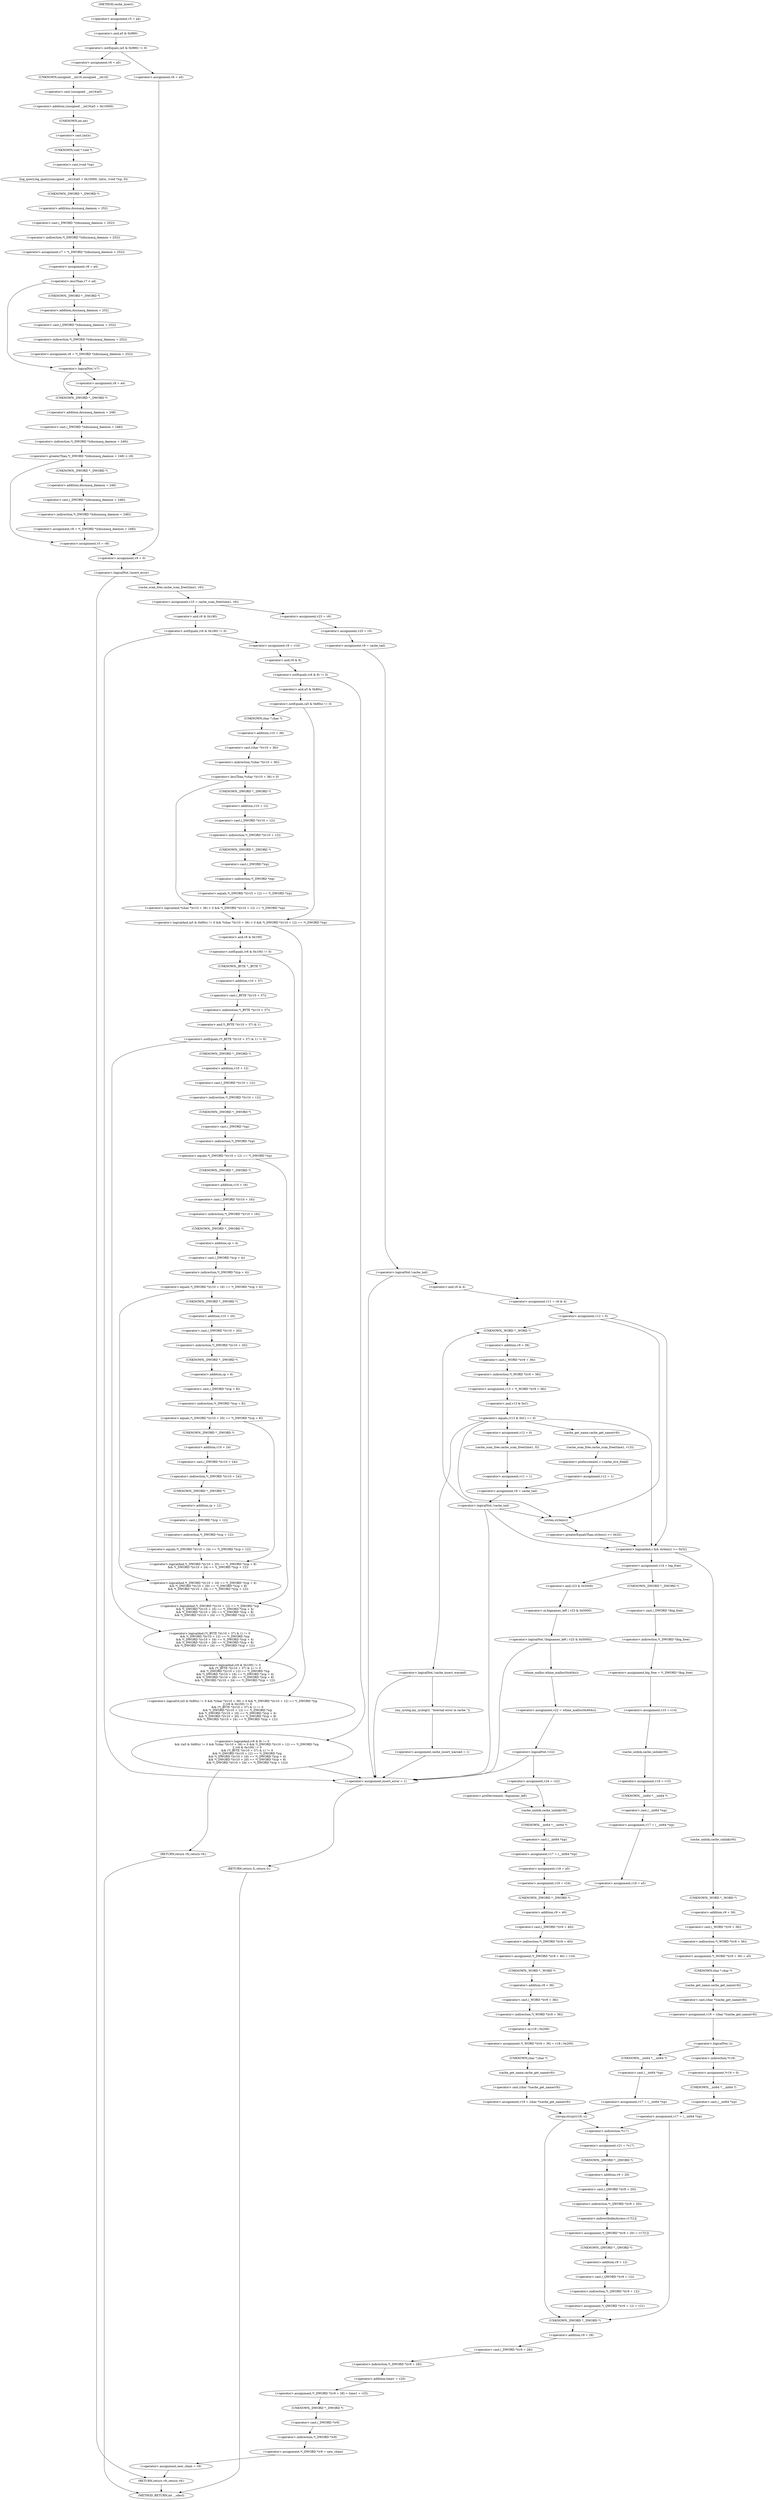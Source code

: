digraph cache_insert {  
"1000148" [label = "(<operator>.assignment,v5 = a4)" ]
"1000152" [label = "(<operator>.notEquals,(a5 & 0x980) != 0)" ]
"1000153" [label = "(<operator>.and,a5 & 0x980)" ]
"1000158" [label = "(<operator>.assignment,v6 = a5)" ]
"1000161" [label = "(log_query,log_query((unsigned __int16)a5 + 0x10000, (int)s, (void *)cp, 0))" ]
"1000162" [label = "(<operator>.addition,(unsigned __int16)a5 + 0x10000)" ]
"1000163" [label = "(<operator>.cast,(unsigned __int16)a5)" ]
"1000164" [label = "(UNKNOWN,unsigned __int16,unsigned __int16)" ]
"1000167" [label = "(<operator>.cast,(int)s)" ]
"1000168" [label = "(UNKNOWN,int,int)" ]
"1000170" [label = "(<operator>.cast,(void *)cp)" ]
"1000171" [label = "(UNKNOWN,void *,void *)" ]
"1000174" [label = "(<operator>.assignment,v7 = *(_DWORD *)(dnsmasq_daemon + 252))" ]
"1000176" [label = "(<operator>.indirection,*(_DWORD *)(dnsmasq_daemon + 252))" ]
"1000177" [label = "(<operator>.cast,(_DWORD *)(dnsmasq_daemon + 252))" ]
"1000178" [label = "(UNKNOWN,_DWORD *,_DWORD *)" ]
"1000179" [label = "(<operator>.addition,dnsmasq_daemon + 252)" ]
"1000182" [label = "(<operator>.assignment,v8 = a4)" ]
"1000186" [label = "(<operator>.lessThan,v7 < a4)" ]
"1000189" [label = "(<operator>.assignment,v8 = *(_DWORD *)(dnsmasq_daemon + 252))" ]
"1000191" [label = "(<operator>.indirection,*(_DWORD *)(dnsmasq_daemon + 252))" ]
"1000192" [label = "(<operator>.cast,(_DWORD *)(dnsmasq_daemon + 252))" ]
"1000193" [label = "(UNKNOWN,_DWORD *,_DWORD *)" ]
"1000194" [label = "(<operator>.addition,dnsmasq_daemon + 252)" ]
"1000198" [label = "(<operator>.logicalNot,!v7)" ]
"1000200" [label = "(<operator>.assignment,v8 = a4)" ]
"1000204" [label = "(<operator>.greaterThan,*(_DWORD *)(dnsmasq_daemon + 248) > v8)" ]
"1000205" [label = "(<operator>.indirection,*(_DWORD *)(dnsmasq_daemon + 248))" ]
"1000206" [label = "(<operator>.cast,(_DWORD *)(dnsmasq_daemon + 248))" ]
"1000207" [label = "(UNKNOWN,_DWORD *,_DWORD *)" ]
"1000208" [label = "(<operator>.addition,dnsmasq_daemon + 248)" ]
"1000212" [label = "(<operator>.assignment,v8 = *(_DWORD *)(dnsmasq_daemon + 248))" ]
"1000214" [label = "(<operator>.indirection,*(_DWORD *)(dnsmasq_daemon + 248))" ]
"1000215" [label = "(<operator>.cast,(_DWORD *)(dnsmasq_daemon + 248))" ]
"1000216" [label = "(UNKNOWN,_DWORD *,_DWORD *)" ]
"1000217" [label = "(<operator>.addition,dnsmasq_daemon + 248)" ]
"1000220" [label = "(<operator>.assignment,v5 = v8)" ]
"1000225" [label = "(<operator>.assignment,v6 = a5)" ]
"1000228" [label = "(<operator>.assignment,v9 = 0)" ]
"1000232" [label = "(<operator>.logicalNot,!insert_error)" ]
"1000235" [label = "(<operator>.assignment,v10 = cache_scan_free(time1, v6))" ]
"1000237" [label = "(cache_scan_free,cache_scan_free(time1, v6))" ]
"1000244" [label = "(<operator>.notEquals,(v6 & 0x180) != 0)" ]
"1000245" [label = "(<operator>.and,v6 & 0x180)" ]
"1000250" [label = "(<operator>.assignment,v9 = v10)" ]
"1000254" [label = "(<operator>.logicalAnd,(v6 & 8) != 0\n          && ((a5 & 0x80u) != 0 && *(char *)(v10 + 36) < 0 && *(_DWORD *)(v10 + 12) == *(_DWORD *)cp\n           || (v6 & 0x100) != 0\n           && (*(_BYTE *)(v10 + 37) & 1) != 0\n           && *(_DWORD *)(v10 + 12) == *(_DWORD *)cp\n           && *(_DWORD *)(v10 + 16) == *(_DWORD *)(cp + 4)\n           && *(_DWORD *)(v10 + 20) == *(_DWORD *)(cp + 8)\n           && *(_DWORD *)(v10 + 24) == *(_DWORD *)(cp + 12)))" ]
"1000255" [label = "(<operator>.notEquals,(v6 & 8) != 0)" ]
"1000256" [label = "(<operator>.and,v6 & 8)" ]
"1000260" [label = "(<operator>.logicalOr,(a5 & 0x80u) != 0 && *(char *)(v10 + 36) < 0 && *(_DWORD *)(v10 + 12) == *(_DWORD *)cp\n           || (v6 & 0x100) != 0\n           && (*(_BYTE *)(v10 + 37) & 1) != 0\n           && *(_DWORD *)(v10 + 12) == *(_DWORD *)cp\n           && *(_DWORD *)(v10 + 16) == *(_DWORD *)(cp + 4)\n           && *(_DWORD *)(v10 + 20) == *(_DWORD *)(cp + 8)\n           && *(_DWORD *)(v10 + 24) == *(_DWORD *)(cp + 12))" ]
"1000261" [label = "(<operator>.logicalAnd,(a5 & 0x80u) != 0 && *(char *)(v10 + 36) < 0 && *(_DWORD *)(v10 + 12) == *(_DWORD *)cp)" ]
"1000262" [label = "(<operator>.notEquals,(a5 & 0x80u) != 0)" ]
"1000263" [label = "(<operator>.and,a5 & 0x80u)" ]
"1000267" [label = "(<operator>.logicalAnd,*(char *)(v10 + 36) < 0 && *(_DWORD *)(v10 + 12) == *(_DWORD *)cp)" ]
"1000268" [label = "(<operator>.lessThan,*(char *)(v10 + 36) < 0)" ]
"1000269" [label = "(<operator>.indirection,*(char *)(v10 + 36))" ]
"1000270" [label = "(<operator>.cast,(char *)(v10 + 36))" ]
"1000271" [label = "(UNKNOWN,char *,char *)" ]
"1000272" [label = "(<operator>.addition,v10 + 36)" ]
"1000276" [label = "(<operator>.equals,*(_DWORD *)(v10 + 12) == *(_DWORD *)cp)" ]
"1000277" [label = "(<operator>.indirection,*(_DWORD *)(v10 + 12))" ]
"1000278" [label = "(<operator>.cast,(_DWORD *)(v10 + 12))" ]
"1000279" [label = "(UNKNOWN,_DWORD *,_DWORD *)" ]
"1000280" [label = "(<operator>.addition,v10 + 12)" ]
"1000283" [label = "(<operator>.indirection,*(_DWORD *)cp)" ]
"1000284" [label = "(<operator>.cast,(_DWORD *)cp)" ]
"1000285" [label = "(UNKNOWN,_DWORD *,_DWORD *)" ]
"1000287" [label = "(<operator>.logicalAnd,(v6 & 0x100) != 0\n           && (*(_BYTE *)(v10 + 37) & 1) != 0\n           && *(_DWORD *)(v10 + 12) == *(_DWORD *)cp\n           && *(_DWORD *)(v10 + 16) == *(_DWORD *)(cp + 4)\n           && *(_DWORD *)(v10 + 20) == *(_DWORD *)(cp + 8)\n           && *(_DWORD *)(v10 + 24) == *(_DWORD *)(cp + 12))" ]
"1000288" [label = "(<operator>.notEquals,(v6 & 0x100) != 0)" ]
"1000289" [label = "(<operator>.and,v6 & 0x100)" ]
"1000293" [label = "(<operator>.logicalAnd,(*(_BYTE *)(v10 + 37) & 1) != 0\n           && *(_DWORD *)(v10 + 12) == *(_DWORD *)cp\n           && *(_DWORD *)(v10 + 16) == *(_DWORD *)(cp + 4)\n           && *(_DWORD *)(v10 + 20) == *(_DWORD *)(cp + 8)\n           && *(_DWORD *)(v10 + 24) == *(_DWORD *)(cp + 12))" ]
"1000294" [label = "(<operator>.notEquals,(*(_BYTE *)(v10 + 37) & 1) != 0)" ]
"1000295" [label = "(<operator>.and,*(_BYTE *)(v10 + 37) & 1)" ]
"1000296" [label = "(<operator>.indirection,*(_BYTE *)(v10 + 37))" ]
"1000297" [label = "(<operator>.cast,(_BYTE *)(v10 + 37))" ]
"1000298" [label = "(UNKNOWN,_BYTE *,_BYTE *)" ]
"1000299" [label = "(<operator>.addition,v10 + 37)" ]
"1000304" [label = "(<operator>.logicalAnd,*(_DWORD *)(v10 + 12) == *(_DWORD *)cp\n           && *(_DWORD *)(v10 + 16) == *(_DWORD *)(cp + 4)\n           && *(_DWORD *)(v10 + 20) == *(_DWORD *)(cp + 8)\n           && *(_DWORD *)(v10 + 24) == *(_DWORD *)(cp + 12))" ]
"1000305" [label = "(<operator>.equals,*(_DWORD *)(v10 + 12) == *(_DWORD *)cp)" ]
"1000306" [label = "(<operator>.indirection,*(_DWORD *)(v10 + 12))" ]
"1000307" [label = "(<operator>.cast,(_DWORD *)(v10 + 12))" ]
"1000308" [label = "(UNKNOWN,_DWORD *,_DWORD *)" ]
"1000309" [label = "(<operator>.addition,v10 + 12)" ]
"1000312" [label = "(<operator>.indirection,*(_DWORD *)cp)" ]
"1000313" [label = "(<operator>.cast,(_DWORD *)cp)" ]
"1000314" [label = "(UNKNOWN,_DWORD *,_DWORD *)" ]
"1000316" [label = "(<operator>.logicalAnd,*(_DWORD *)(v10 + 16) == *(_DWORD *)(cp + 4)\n           && *(_DWORD *)(v10 + 20) == *(_DWORD *)(cp + 8)\n           && *(_DWORD *)(v10 + 24) == *(_DWORD *)(cp + 12))" ]
"1000317" [label = "(<operator>.equals,*(_DWORD *)(v10 + 16) == *(_DWORD *)(cp + 4))" ]
"1000318" [label = "(<operator>.indirection,*(_DWORD *)(v10 + 16))" ]
"1000319" [label = "(<operator>.cast,(_DWORD *)(v10 + 16))" ]
"1000320" [label = "(UNKNOWN,_DWORD *,_DWORD *)" ]
"1000321" [label = "(<operator>.addition,v10 + 16)" ]
"1000324" [label = "(<operator>.indirection,*(_DWORD *)(cp + 4))" ]
"1000325" [label = "(<operator>.cast,(_DWORD *)(cp + 4))" ]
"1000326" [label = "(UNKNOWN,_DWORD *,_DWORD *)" ]
"1000327" [label = "(<operator>.addition,cp + 4)" ]
"1000330" [label = "(<operator>.logicalAnd,*(_DWORD *)(v10 + 20) == *(_DWORD *)(cp + 8)\n           && *(_DWORD *)(v10 + 24) == *(_DWORD *)(cp + 12))" ]
"1000331" [label = "(<operator>.equals,*(_DWORD *)(v10 + 20) == *(_DWORD *)(cp + 8))" ]
"1000332" [label = "(<operator>.indirection,*(_DWORD *)(v10 + 20))" ]
"1000333" [label = "(<operator>.cast,(_DWORD *)(v10 + 20))" ]
"1000334" [label = "(UNKNOWN,_DWORD *,_DWORD *)" ]
"1000335" [label = "(<operator>.addition,v10 + 20)" ]
"1000338" [label = "(<operator>.indirection,*(_DWORD *)(cp + 8))" ]
"1000339" [label = "(<operator>.cast,(_DWORD *)(cp + 8))" ]
"1000340" [label = "(UNKNOWN,_DWORD *,_DWORD *)" ]
"1000341" [label = "(<operator>.addition,cp + 8)" ]
"1000344" [label = "(<operator>.equals,*(_DWORD *)(v10 + 24) == *(_DWORD *)(cp + 12))" ]
"1000345" [label = "(<operator>.indirection,*(_DWORD *)(v10 + 24))" ]
"1000346" [label = "(<operator>.cast,(_DWORD *)(v10 + 24))" ]
"1000347" [label = "(UNKNOWN,_DWORD *,_DWORD *)" ]
"1000348" [label = "(<operator>.addition,v10 + 24)" ]
"1000351" [label = "(<operator>.indirection,*(_DWORD *)(cp + 12))" ]
"1000352" [label = "(<operator>.cast,(_DWORD *)(cp + 12))" ]
"1000353" [label = "(UNKNOWN,_DWORD *,_DWORD *)" ]
"1000354" [label = "(<operator>.addition,cp + 12)" ]
"1000358" [label = "(RETURN,return v9;,return v9;)" ]
"1000361" [label = "(<operator>.assignment,insert_error = 1)" ]
"1000364" [label = "(RETURN,return 0;,return 0;)" ]
"1000366" [label = "(<operator>.assignment,v23 = v6)" ]
"1000369" [label = "(<operator>.assignment,v25 = v5)" ]
"1000372" [label = "(<operator>.assignment,v9 = cache_tail)" ]
"1000376" [label = "(<operator>.logicalNot,!cache_tail)" ]
"1000379" [label = "(<operator>.assignment,v11 = v6 & 4)" ]
"1000381" [label = "(<operator>.and,v6 & 4)" ]
"1000384" [label = "(<operator>.assignment,v12 = 0)" ]
"1000390" [label = "(<operator>.assignment,v13 = *(_WORD *)(v9 + 36))" ]
"1000392" [label = "(<operator>.indirection,*(_WORD *)(v9 + 36))" ]
"1000393" [label = "(<operator>.cast,(_WORD *)(v9 + 36))" ]
"1000394" [label = "(UNKNOWN,_WORD *,_WORD *)" ]
"1000395" [label = "(<operator>.addition,v9 + 36)" ]
"1000399" [label = "(<operator>.equals,(v13 & 0xC) == 0)" ]
"1000400" [label = "(<operator>.and,v13 & 0xC)" ]
"1000409" [label = "(<operator>.logicalNot,!cache_insert_warned)" ]
"1000412" [label = "(my_syslog,my_syslog(3, \"Internal error in cache.\"))" ]
"1000415" [label = "(<operator>.assignment,cache_insert_warned = 1)" ]
"1000422" [label = "(cache_get_name,cache_get_name(v9))" ]
"1000424" [label = "(cache_scan_free,cache_scan_free(time1, v13))" ]
"1000427" [label = "(<operator>.preIncrement,++cache_live_freed)" ]
"1000429" [label = "(<operator>.assignment,v12 = 1)" ]
"1000434" [label = "(<operator>.assignment,v12 = 0)" ]
"1000437" [label = "(cache_scan_free,cache_scan_free(time1, 0))" ]
"1000440" [label = "(<operator>.assignment,v11 = 1)" ]
"1000443" [label = "(<operator>.assignment,v9 = cache_tail)" ]
"1000447" [label = "(<operator>.logicalNot,!cache_tail)" ]
"1000451" [label = "(<operator>.logicalAnd,s && strlen(s) >= 0x32)" ]
"1000453" [label = "(<operator>.greaterEqualsThan,strlen(s) >= 0x32)" ]
"1000454" [label = "(strlen,strlen(s))" ]
"1000458" [label = "(<operator>.assignment,v14 = big_free)" ]
"1000464" [label = "(<operator>.assignment,big_free = *(_DWORD *)big_free)" ]
"1000466" [label = "(<operator>.indirection,*(_DWORD *)big_free)" ]
"1000467" [label = "(<operator>.cast,(_DWORD *)big_free)" ]
"1000468" [label = "(UNKNOWN,_DWORD *,_DWORD *)" ]
"1000470" [label = "(<operator>.assignment,v15 = v14)" ]
"1000473" [label = "(cache_unlink,cache_unlink(v9))" ]
"1000475" [label = "(<operator>.assignment,v16 = v15)" ]
"1000478" [label = "(<operator>.assignment,v17 = (__int64 *)cp)" ]
"1000480" [label = "(<operator>.cast,(__int64 *)cp)" ]
"1000481" [label = "(UNKNOWN,__int64 *,__int64 *)" ]
"1000483" [label = "(<operator>.assignment,v18 = a5)" ]
"1000489" [label = "(<operator>.logicalNot,!(bignames_left | v23 & 0x5000))" ]
"1000490" [label = "(<operator>.or,bignames_left | v23 & 0x5000)" ]
"1000492" [label = "(<operator>.and,v23 & 0x5000)" ]
"1000496" [label = "(<operator>.assignment,v22 = whine_malloc(0x404u))" ]
"1000498" [label = "(whine_malloc,whine_malloc(0x404u))" ]
"1000501" [label = "(<operator>.logicalNot,!v22)" ]
"1000504" [label = "(<operator>.assignment,v24 = v22)" ]
"1000509" [label = "(<operator>.preDecrement,--bignames_left)" ]
"1000511" [label = "(cache_unlink,cache_unlink(v9))" ]
"1000513" [label = "(<operator>.assignment,v17 = (__int64 *)cp)" ]
"1000515" [label = "(<operator>.cast,(__int64 *)cp)" ]
"1000516" [label = "(UNKNOWN,__int64 *,__int64 *)" ]
"1000518" [label = "(<operator>.assignment,v18 = a5)" ]
"1000521" [label = "(<operator>.assignment,v16 = v24)" ]
"1000524" [label = "(<operator>.assignment,*(_DWORD *)(v9 + 40) = v16)" ]
"1000525" [label = "(<operator>.indirection,*(_DWORD *)(v9 + 40))" ]
"1000526" [label = "(<operator>.cast,(_DWORD *)(v9 + 40))" ]
"1000527" [label = "(UNKNOWN,_DWORD *,_DWORD *)" ]
"1000528" [label = "(<operator>.addition,v9 + 40)" ]
"1000532" [label = "(<operator>.assignment,*(_WORD *)(v9 + 36) = v18 | 0x200)" ]
"1000533" [label = "(<operator>.indirection,*(_WORD *)(v9 + 36))" ]
"1000534" [label = "(<operator>.cast,(_WORD *)(v9 + 36))" ]
"1000535" [label = "(UNKNOWN,_WORD *,_WORD *)" ]
"1000536" [label = "(<operator>.addition,v9 + 36)" ]
"1000539" [label = "(<operator>.or,v18 | 0x200)" ]
"1000542" [label = "(<operator>.assignment,v19 = (char *)cache_get_name(v9))" ]
"1000544" [label = "(<operator>.cast,(char *)cache_get_name(v9))" ]
"1000545" [label = "(UNKNOWN,char *,char *)" ]
"1000546" [label = "(cache_get_name,cache_get_name(v9))" ]
"1000550" [label = "(cache_unlink,cache_unlink(v9))" ]
"1000552" [label = "(<operator>.assignment,*(_WORD *)(v9 + 36) = a5)" ]
"1000553" [label = "(<operator>.indirection,*(_WORD *)(v9 + 36))" ]
"1000554" [label = "(<operator>.cast,(_WORD *)(v9 + 36))" ]
"1000555" [label = "(UNKNOWN,_WORD *,_WORD *)" ]
"1000556" [label = "(<operator>.addition,v9 + 36)" ]
"1000560" [label = "(<operator>.assignment,v19 = (char *)cache_get_name(v9))" ]
"1000562" [label = "(<operator>.cast,(char *)cache_get_name(v9))" ]
"1000563" [label = "(UNKNOWN,char *,char *)" ]
"1000564" [label = "(cache_get_name,cache_get_name(v9))" ]
"1000567" [label = "(<operator>.logicalNot,!s)" ]
"1000570" [label = "(<operator>.assignment,*v19 = 0)" ]
"1000571" [label = "(<operator>.indirection,*v19)" ]
"1000574" [label = "(<operator>.assignment,v17 = (__int64 *)cp)" ]
"1000576" [label = "(<operator>.cast,(__int64 *)cp)" ]
"1000577" [label = "(UNKNOWN,__int64 *,__int64 *)" ]
"1000580" [label = "(<operator>.assignment,v17 = (__int64 *)cp)" ]
"1000582" [label = "(<operator>.cast,(__int64 *)cp)" ]
"1000583" [label = "(UNKNOWN,__int64 *,__int64 *)" ]
"1000585" [label = "(strcpy,strcpy(v19, s))" ]
"1000592" [label = "(<operator>.assignment,v21 = *v17)" ]
"1000594" [label = "(<operator>.indirection,*v17)" ]
"1000596" [label = "(<operator>.assignment,*(_QWORD *)(v9 + 20) = v17[1])" ]
"1000597" [label = "(<operator>.indirection,*(_QWORD *)(v9 + 20))" ]
"1000598" [label = "(<operator>.cast,(_QWORD *)(v9 + 20))" ]
"1000599" [label = "(UNKNOWN,_QWORD *,_QWORD *)" ]
"1000600" [label = "(<operator>.addition,v9 + 20)" ]
"1000603" [label = "(<operator>.indirectIndexAccess,v17[1])" ]
"1000606" [label = "(<operator>.assignment,*(_QWORD *)(v9 + 12) = v21)" ]
"1000607" [label = "(<operator>.indirection,*(_QWORD *)(v9 + 12))" ]
"1000608" [label = "(<operator>.cast,(_QWORD *)(v9 + 12))" ]
"1000609" [label = "(UNKNOWN,_QWORD *,_QWORD *)" ]
"1000610" [label = "(<operator>.addition,v9 + 12)" ]
"1000614" [label = "(<operator>.assignment,*(_DWORD *)(v9 + 28) = time1 + v25)" ]
"1000615" [label = "(<operator>.indirection,*(_DWORD *)(v9 + 28))" ]
"1000616" [label = "(<operator>.cast,(_DWORD *)(v9 + 28))" ]
"1000617" [label = "(UNKNOWN,_DWORD *,_DWORD *)" ]
"1000618" [label = "(<operator>.addition,v9 + 28)" ]
"1000621" [label = "(<operator>.addition,time1 + v25)" ]
"1000624" [label = "(<operator>.assignment,*(_DWORD *)v9 = new_chain)" ]
"1000625" [label = "(<operator>.indirection,*(_DWORD *)v9)" ]
"1000626" [label = "(<operator>.cast,(_DWORD *)v9)" ]
"1000627" [label = "(UNKNOWN,_DWORD *,_DWORD *)" ]
"1000630" [label = "(<operator>.assignment,new_chain = v9)" ]
"1000633" [label = "(RETURN,return v9;,return v9;)" ]
"1000121" [label = "(METHOD,cache_insert)" ]
"1000635" [label = "(METHOD_RETURN,int __cdecl)" ]
  "1000148" -> "1000153" 
  "1000152" -> "1000158" 
  "1000152" -> "1000225" 
  "1000153" -> "1000152" 
  "1000158" -> "1000164" 
  "1000161" -> "1000178" 
  "1000162" -> "1000168" 
  "1000163" -> "1000162" 
  "1000164" -> "1000163" 
  "1000167" -> "1000171" 
  "1000168" -> "1000167" 
  "1000170" -> "1000161" 
  "1000171" -> "1000170" 
  "1000174" -> "1000182" 
  "1000176" -> "1000174" 
  "1000177" -> "1000176" 
  "1000178" -> "1000179" 
  "1000179" -> "1000177" 
  "1000182" -> "1000186" 
  "1000186" -> "1000193" 
  "1000186" -> "1000198" 
  "1000189" -> "1000198" 
  "1000191" -> "1000189" 
  "1000192" -> "1000191" 
  "1000193" -> "1000194" 
  "1000194" -> "1000192" 
  "1000198" -> "1000207" 
  "1000198" -> "1000200" 
  "1000200" -> "1000207" 
  "1000204" -> "1000216" 
  "1000204" -> "1000220" 
  "1000205" -> "1000204" 
  "1000206" -> "1000205" 
  "1000207" -> "1000208" 
  "1000208" -> "1000206" 
  "1000212" -> "1000220" 
  "1000214" -> "1000212" 
  "1000215" -> "1000214" 
  "1000216" -> "1000217" 
  "1000217" -> "1000215" 
  "1000220" -> "1000228" 
  "1000225" -> "1000228" 
  "1000228" -> "1000232" 
  "1000232" -> "1000237" 
  "1000232" -> "1000633" 
  "1000235" -> "1000245" 
  "1000235" -> "1000366" 
  "1000237" -> "1000235" 
  "1000244" -> "1000250" 
  "1000244" -> "1000361" 
  "1000245" -> "1000244" 
  "1000250" -> "1000256" 
  "1000254" -> "1000358" 
  "1000254" -> "1000361" 
  "1000255" -> "1000254" 
  "1000255" -> "1000263" 
  "1000256" -> "1000255" 
  "1000260" -> "1000254" 
  "1000261" -> "1000260" 
  "1000261" -> "1000289" 
  "1000262" -> "1000271" 
  "1000262" -> "1000261" 
  "1000263" -> "1000262" 
  "1000267" -> "1000261" 
  "1000268" -> "1000279" 
  "1000268" -> "1000267" 
  "1000269" -> "1000268" 
  "1000270" -> "1000269" 
  "1000271" -> "1000272" 
  "1000272" -> "1000270" 
  "1000276" -> "1000267" 
  "1000277" -> "1000285" 
  "1000278" -> "1000277" 
  "1000279" -> "1000280" 
  "1000280" -> "1000278" 
  "1000283" -> "1000276" 
  "1000284" -> "1000283" 
  "1000285" -> "1000284" 
  "1000287" -> "1000260" 
  "1000288" -> "1000298" 
  "1000288" -> "1000287" 
  "1000289" -> "1000288" 
  "1000293" -> "1000287" 
  "1000294" -> "1000308" 
  "1000294" -> "1000293" 
  "1000295" -> "1000294" 
  "1000296" -> "1000295" 
  "1000297" -> "1000296" 
  "1000298" -> "1000299" 
  "1000299" -> "1000297" 
  "1000304" -> "1000293" 
  "1000305" -> "1000320" 
  "1000305" -> "1000304" 
  "1000306" -> "1000314" 
  "1000307" -> "1000306" 
  "1000308" -> "1000309" 
  "1000309" -> "1000307" 
  "1000312" -> "1000305" 
  "1000313" -> "1000312" 
  "1000314" -> "1000313" 
  "1000316" -> "1000304" 
  "1000317" -> "1000334" 
  "1000317" -> "1000316" 
  "1000318" -> "1000326" 
  "1000319" -> "1000318" 
  "1000320" -> "1000321" 
  "1000321" -> "1000319" 
  "1000324" -> "1000317" 
  "1000325" -> "1000324" 
  "1000326" -> "1000327" 
  "1000327" -> "1000325" 
  "1000330" -> "1000316" 
  "1000331" -> "1000347" 
  "1000331" -> "1000330" 
  "1000332" -> "1000340" 
  "1000333" -> "1000332" 
  "1000334" -> "1000335" 
  "1000335" -> "1000333" 
  "1000338" -> "1000331" 
  "1000339" -> "1000338" 
  "1000340" -> "1000341" 
  "1000341" -> "1000339" 
  "1000344" -> "1000330" 
  "1000345" -> "1000353" 
  "1000346" -> "1000345" 
  "1000347" -> "1000348" 
  "1000348" -> "1000346" 
  "1000351" -> "1000344" 
  "1000352" -> "1000351" 
  "1000353" -> "1000354" 
  "1000354" -> "1000352" 
  "1000358" -> "1000635" 
  "1000361" -> "1000364" 
  "1000364" -> "1000635" 
  "1000366" -> "1000369" 
  "1000369" -> "1000372" 
  "1000372" -> "1000376" 
  "1000376" -> "1000361" 
  "1000376" -> "1000381" 
  "1000379" -> "1000384" 
  "1000381" -> "1000379" 
  "1000384" -> "1000394" 
  "1000384" -> "1000451" 
  "1000384" -> "1000454" 
  "1000390" -> "1000400" 
  "1000392" -> "1000390" 
  "1000393" -> "1000392" 
  "1000394" -> "1000395" 
  "1000395" -> "1000393" 
  "1000399" -> "1000451" 
  "1000399" -> "1000454" 
  "1000399" -> "1000409" 
  "1000399" -> "1000422" 
  "1000399" -> "1000434" 
  "1000400" -> "1000399" 
  "1000409" -> "1000412" 
  "1000409" -> "1000361" 
  "1000412" -> "1000415" 
  "1000415" -> "1000361" 
  "1000422" -> "1000424" 
  "1000424" -> "1000427" 
  "1000427" -> "1000429" 
  "1000429" -> "1000443" 
  "1000434" -> "1000437" 
  "1000437" -> "1000440" 
  "1000440" -> "1000443" 
  "1000443" -> "1000447" 
  "1000447" -> "1000394" 
  "1000447" -> "1000451" 
  "1000447" -> "1000454" 
  "1000447" -> "1000361" 
  "1000451" -> "1000458" 
  "1000451" -> "1000550" 
  "1000453" -> "1000451" 
  "1000454" -> "1000453" 
  "1000458" -> "1000468" 
  "1000458" -> "1000492" 
  "1000464" -> "1000470" 
  "1000466" -> "1000464" 
  "1000467" -> "1000466" 
  "1000468" -> "1000467" 
  "1000470" -> "1000473" 
  "1000473" -> "1000475" 
  "1000475" -> "1000481" 
  "1000478" -> "1000483" 
  "1000480" -> "1000478" 
  "1000481" -> "1000480" 
  "1000483" -> "1000527" 
  "1000489" -> "1000361" 
  "1000489" -> "1000498" 
  "1000490" -> "1000489" 
  "1000492" -> "1000490" 
  "1000496" -> "1000501" 
  "1000498" -> "1000496" 
  "1000501" -> "1000361" 
  "1000501" -> "1000504" 
  "1000504" -> "1000509" 
  "1000504" -> "1000511" 
  "1000509" -> "1000511" 
  "1000511" -> "1000516" 
  "1000513" -> "1000518" 
  "1000515" -> "1000513" 
  "1000516" -> "1000515" 
  "1000518" -> "1000521" 
  "1000521" -> "1000527" 
  "1000524" -> "1000535" 
  "1000525" -> "1000524" 
  "1000526" -> "1000525" 
  "1000527" -> "1000528" 
  "1000528" -> "1000526" 
  "1000532" -> "1000545" 
  "1000533" -> "1000539" 
  "1000534" -> "1000533" 
  "1000535" -> "1000536" 
  "1000536" -> "1000534" 
  "1000539" -> "1000532" 
  "1000542" -> "1000585" 
  "1000544" -> "1000542" 
  "1000545" -> "1000546" 
  "1000546" -> "1000544" 
  "1000550" -> "1000555" 
  "1000552" -> "1000563" 
  "1000553" -> "1000552" 
  "1000554" -> "1000553" 
  "1000555" -> "1000556" 
  "1000556" -> "1000554" 
  "1000560" -> "1000567" 
  "1000562" -> "1000560" 
  "1000563" -> "1000564" 
  "1000564" -> "1000562" 
  "1000567" -> "1000571" 
  "1000567" -> "1000583" 
  "1000570" -> "1000577" 
  "1000571" -> "1000570" 
  "1000574" -> "1000617" 
  "1000574" -> "1000594" 
  "1000576" -> "1000574" 
  "1000577" -> "1000576" 
  "1000580" -> "1000585" 
  "1000582" -> "1000580" 
  "1000583" -> "1000582" 
  "1000585" -> "1000617" 
  "1000585" -> "1000594" 
  "1000592" -> "1000599" 
  "1000594" -> "1000592" 
  "1000596" -> "1000609" 
  "1000597" -> "1000603" 
  "1000598" -> "1000597" 
  "1000599" -> "1000600" 
  "1000600" -> "1000598" 
  "1000603" -> "1000596" 
  "1000606" -> "1000617" 
  "1000607" -> "1000606" 
  "1000608" -> "1000607" 
  "1000609" -> "1000610" 
  "1000610" -> "1000608" 
  "1000614" -> "1000627" 
  "1000615" -> "1000621" 
  "1000616" -> "1000615" 
  "1000617" -> "1000618" 
  "1000618" -> "1000616" 
  "1000621" -> "1000614" 
  "1000624" -> "1000630" 
  "1000625" -> "1000624" 
  "1000626" -> "1000625" 
  "1000627" -> "1000626" 
  "1000630" -> "1000633" 
  "1000633" -> "1000635" 
  "1000121" -> "1000148" 
}
